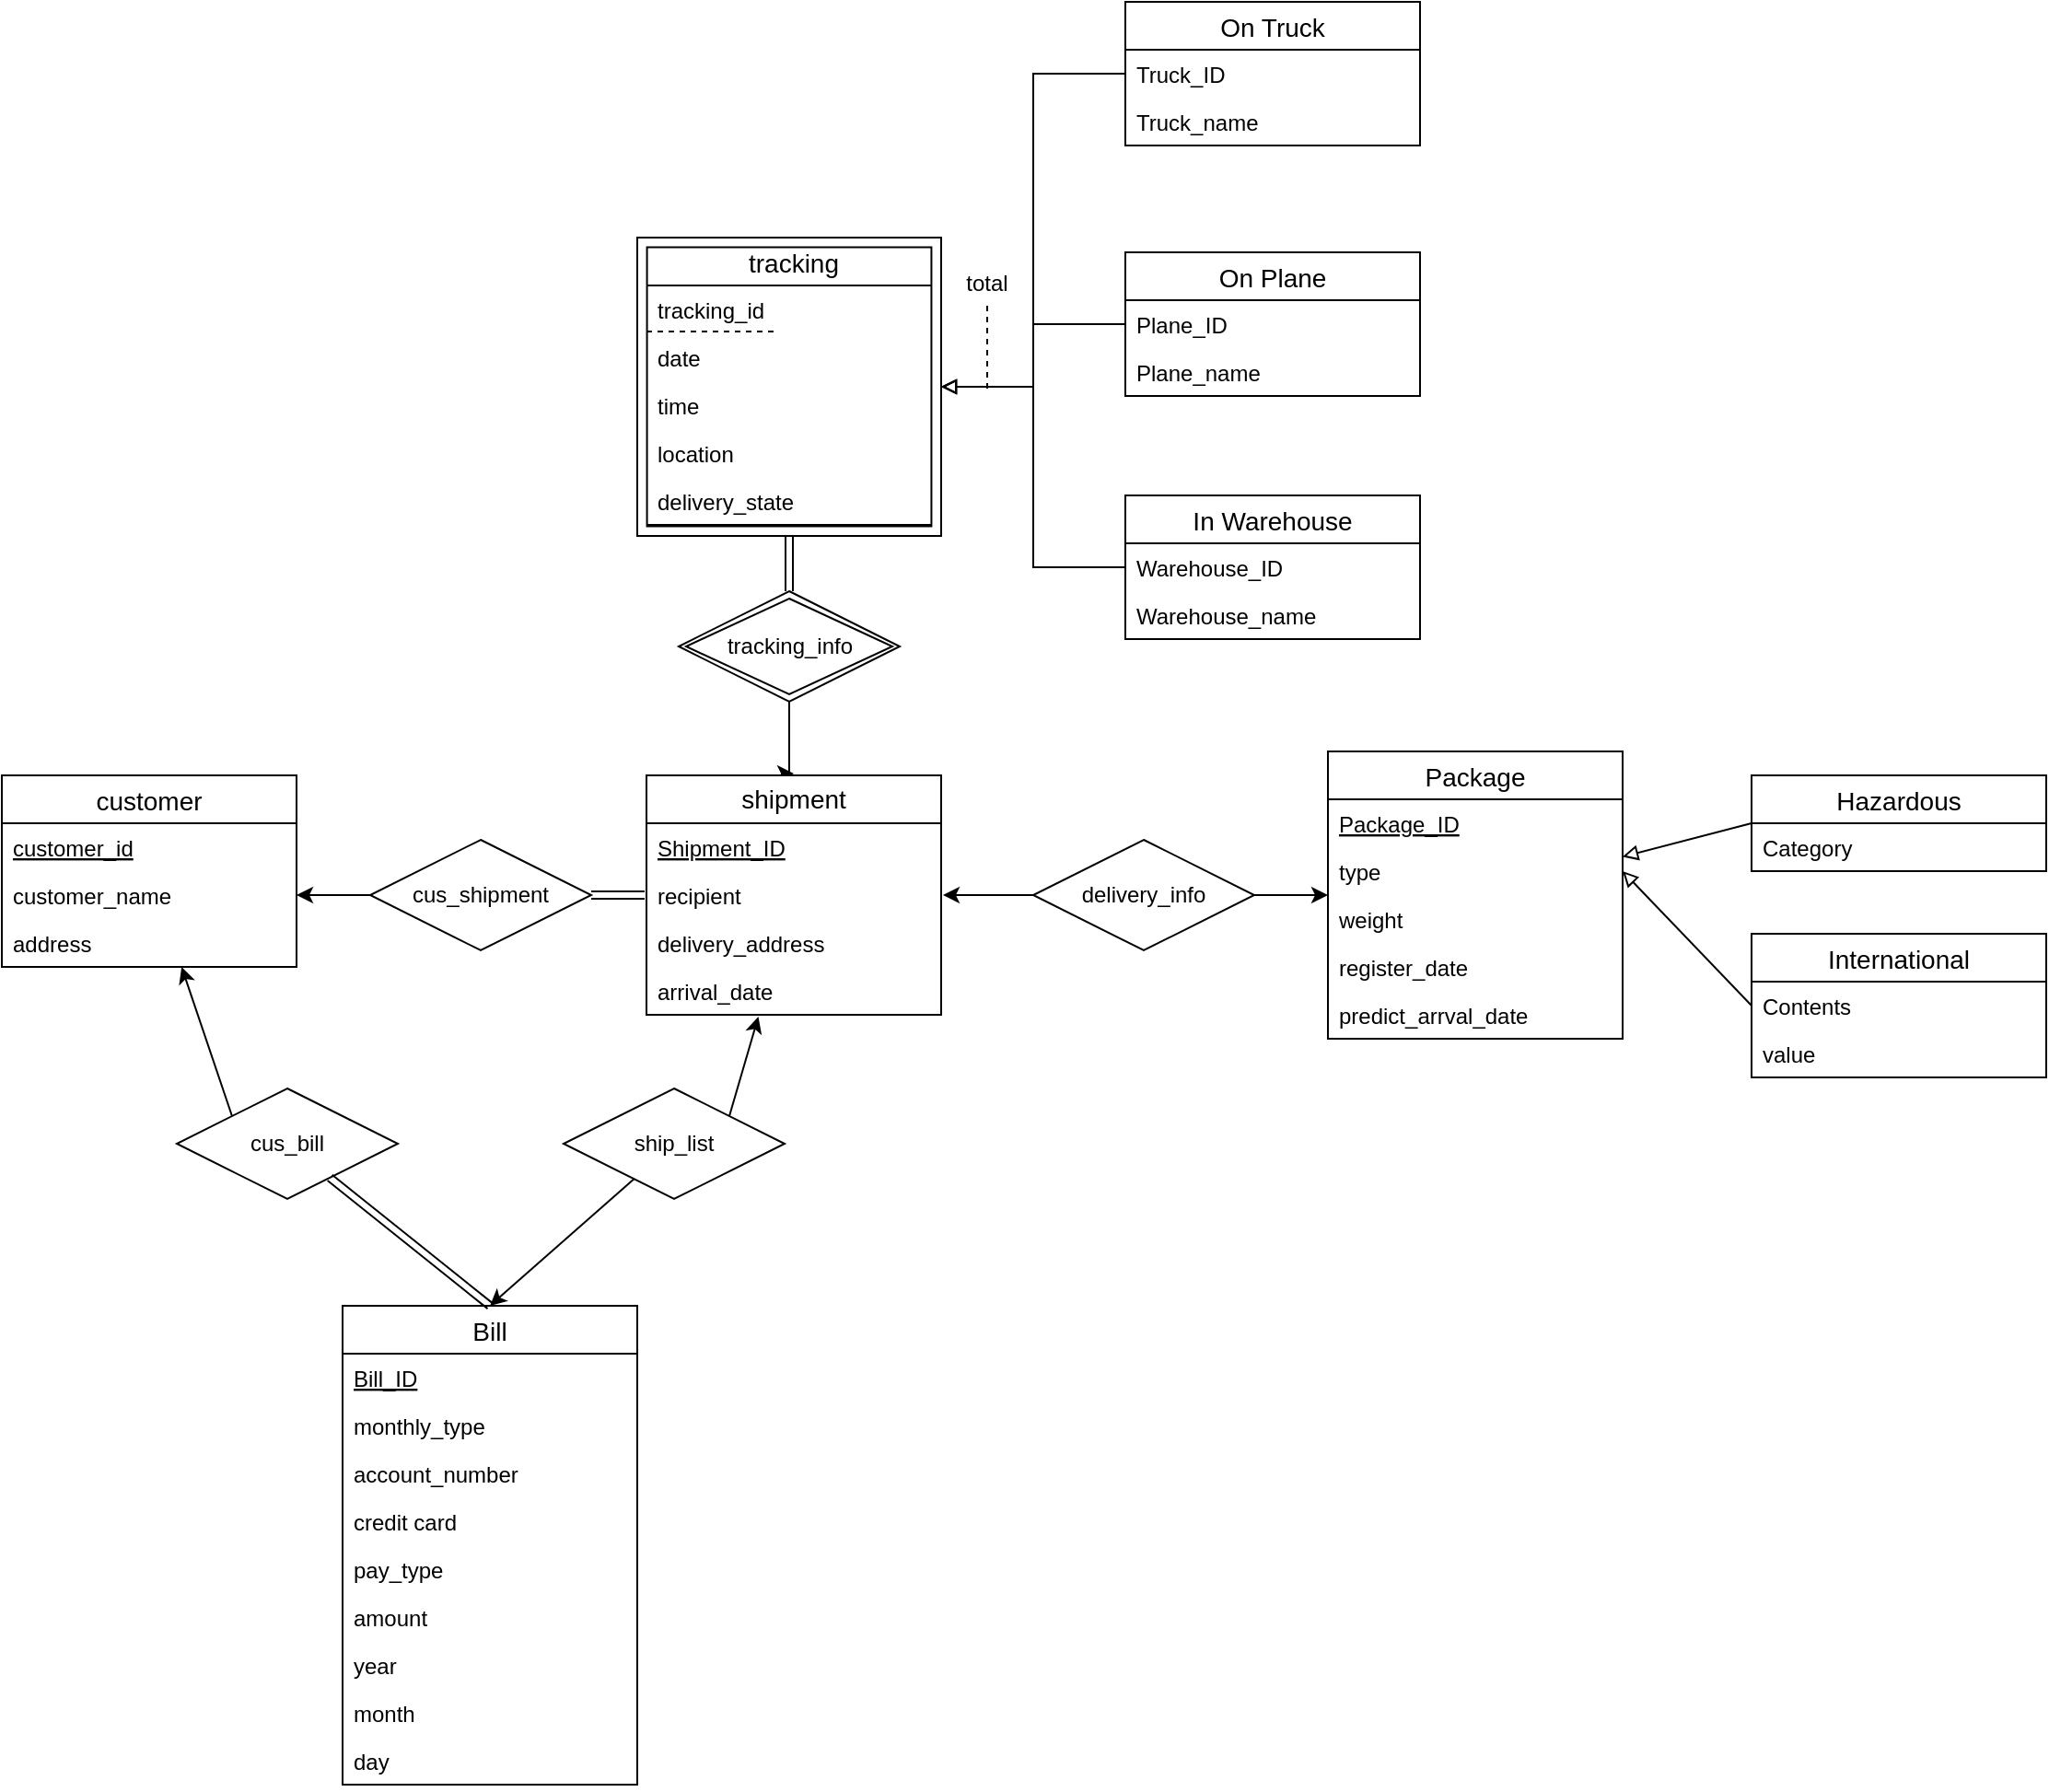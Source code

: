 <mxfile type="github" version="13.0.4"><diagram name="Page-1" id="C5RBs43oDa-KdzZeNtuy"><mxGraphModel grid="1" shadow="0" math="0" pageHeight="1169" pageWidth="827" pageScale="1" page="1" fold="1" arrows="1" connect="1" tooltips="1" guides="1" gridSize="10" dy="471" dx="652"><root><mxCell id="WIyWlLk6GJQsqaUBKTNV-0" /><mxCell id="WIyWlLk6GJQsqaUBKTNV-1" parent="WIyWlLk6GJQsqaUBKTNV-0" /><mxCell value="" id="2miNdw8FWn_FNLZ942G0-28" parent="WIyWlLk6GJQsqaUBKTNV-1" edge="1" target="2miNdw8FWn_FNLZ942G0-16" source="2miNdw8FWn_FNLZ942G0-27" style="rounded=0;orthogonalLoop=1;jettySize=auto;html=1;"><mxGeometry as="geometry" relative="1" /></mxCell><mxCell value="cus_shipment" id="2miNdw8FWn_FNLZ942G0-27" parent="WIyWlLk6GJQsqaUBKTNV-1" style="shape=rhombus;perimeter=rhombusPerimeter;whiteSpace=wrap;html=1;align=center;" vertex="1"><mxGeometry as="geometry" height="60" width="120" y="575" x="330" /></mxCell><mxCell value="" id="2miNdw8FWn_FNLZ942G0-48" parent="WIyWlLk6GJQsqaUBKTNV-1" edge="1" target="2miNdw8FWn_FNLZ942G0-31" source="2miNdw8FWn_FNLZ942G0-82" style="rounded=0;orthogonalLoop=1;jettySize=auto;html=1;endArrow=classic;endFill=1;exitX=1;exitY=0.5;exitDx=0;exitDy=0;"><mxGeometry as="geometry" relative="1"><mxPoint as="sourcePoint" y="605" x="810" /><mxPoint as="targetPoint" y="680" x="800" /></mxGeometry></mxCell><mxCell value="" id="2miNdw8FWn_FNLZ942G0-81" parent="WIyWlLk6GJQsqaUBKTNV-1" edge="1" target="2miNdw8FWn_FNLZ942G0-22" source="2miNdw8FWn_FNLZ942G0-82" style="rounded=0;orthogonalLoop=1;jettySize=auto;html=1;startArrow=none;startFill=0;endArrow=classic;endFill=1;exitX=0;exitY=0.5;exitDx=0;exitDy=0;"><mxGeometry as="geometry" relative="1"><mxPoint as="sourcePoint" y="605" x="690" /><mxPoint as="targetPoint" y="539" x="650" /></mxGeometry></mxCell><mxCell id="2miNdw8FWn_FNLZ942G0-76" parent="WIyWlLk6GJQsqaUBKTNV-1" edge="1" target="2miNdw8FWn_FNLZ942G0-83" source="2miNdw8FWn_FNLZ942G0-22" style="edgeStyle=orthogonalEdgeStyle;rounded=0;orthogonalLoop=1;jettySize=auto;html=1;exitX=0.5;exitY=0;exitDx=0;exitDy=0;startArrow=classic;startFill=1;endArrow=none;endFill=0;entryX=0.5;entryY=1;entryDx=0;entryDy=0;"><mxGeometry as="geometry" relative="1"><mxPoint as="targetPoint" y="230" x="560.235" /><mxPoint as="sourcePoint" y="322" x="560" /></mxGeometry></mxCell><mxCell id="2miNdw8FWn_FNLZ942G0-55" parent="WIyWlLk6GJQsqaUBKTNV-1" edge="1" target="2miNdw8FWn_FNLZ942G0-84" source="2miNdw8FWn_FNLZ942G0-56" style="edgeStyle=orthogonalEdgeStyle;rounded=0;jumpStyle=arc;orthogonalLoop=1;jettySize=auto;html=1;exitX=0;exitY=0.5;exitDx=0;exitDy=0;endArrow=block;endFill=0;entryX=1;entryY=0.5;entryDx=0;entryDy=0;entryPerimeter=0;"><mxGeometry as="geometry" relative="1"><mxPoint as="targetPoint" y="320" x="700" /></mxGeometry></mxCell><mxCell id="2miNdw8FWn_FNLZ942G0-61" parent="WIyWlLk6GJQsqaUBKTNV-1" edge="1" target="2miNdw8FWn_FNLZ942G0-84" source="2miNdw8FWn_FNLZ942G0-62" style="edgeStyle=orthogonalEdgeStyle;rounded=0;jumpStyle=arc;orthogonalLoop=1;jettySize=auto;html=1;exitX=0;exitY=0.5;exitDx=0;exitDy=0;endArrow=block;endFill=0;entryX=1;entryY=0.5;entryDx=0;entryDy=0;entryPerimeter=0;"><mxGeometry as="geometry" relative="1"><mxPoint as="targetPoint" y="380" x="680" /></mxGeometry></mxCell><mxCell id="2miNdw8FWn_FNLZ942G0-66" parent="WIyWlLk6GJQsqaUBKTNV-1" edge="1" target="2miNdw8FWn_FNLZ942G0-84" source="2miNdw8FWn_FNLZ942G0-67" style="edgeStyle=orthogonalEdgeStyle;rounded=0;jumpStyle=arc;orthogonalLoop=1;jettySize=auto;html=1;exitX=0;exitY=0.5;exitDx=0;exitDy=0;endArrow=block;endFill=0;entryX=1;entryY=0.5;entryDx=0;entryDy=0;entryPerimeter=0;"><mxGeometry as="geometry" relative="1"><mxPoint as="targetPoint" y="420" x="640" /></mxGeometry></mxCell><mxCell value="total" id="2miNdw8FWn_FNLZ942G0-70" parent="WIyWlLk6GJQsqaUBKTNV-1" style="text;html=1;strokeColor=none;fillColor=none;align=center;verticalAlign=middle;whiteSpace=wrap;rounded=0;glass=0;" vertex="1"><mxGeometry as="geometry" height="20" width="40" y="263" x="645" /></mxCell><mxCell value="" id="2miNdw8FWn_FNLZ942G0-71" parent="WIyWlLk6GJQsqaUBKTNV-1" edge="1" target="2miNdw8FWn_FNLZ942G0-70" style="endArrow=none;dashed=1;html=1;entryX=0.5;entryY=1;entryDx=0;entryDy=0;"><mxGeometry as="geometry" height="50" width="50" relative="1"><mxPoint as="sourcePoint" y="330" x="665" /><mxPoint as="targetPoint" y="200" x="630" /></mxGeometry></mxCell><mxCell value="delivery_info" id="2miNdw8FWn_FNLZ942G0-82" parent="WIyWlLk6GJQsqaUBKTNV-1" style="shape=rhombus;perimeter=rhombusPerimeter;whiteSpace=wrap;html=1;align=center;comic=0;strokeColor=#000000;gradientColor=none;" vertex="1"><mxGeometry as="geometry" height="60" width="120" y="575" x="690" /></mxCell><mxCell value="tracking_info" id="2miNdw8FWn_FNLZ942G0-83" parent="WIyWlLk6GJQsqaUBKTNV-1" style="shape=rhombus;double=1;perimeter=rhombusPerimeter;whiteSpace=wrap;html=1;align=center;comic=0;strokeColor=#000000;gradientColor=none;" vertex="1"><mxGeometry as="geometry" height="60" width="120" y="440" x="497.5" /></mxCell><mxCell value="" id="2miNdw8FWn_FNLZ942G0-86" parent="WIyWlLk6GJQsqaUBKTNV-1" edge="1" target="2miNdw8FWn_FNLZ942G0-22" source="2miNdw8FWn_FNLZ942G0-27" style="shape=link;html=1;startArrow=none;startFill=0;endArrow=classic;endFill=1;exitX=1;exitY=0.5;exitDx=0;exitDy=0;"><mxGeometry as="geometry" height="50" width="50" relative="1"><mxPoint as="sourcePoint" y="500" x="580" /><mxPoint as="targetPoint" y="450" x="630" /></mxGeometry></mxCell><mxCell id="2miNdw8FWn_FNLZ942G0-128" parent="WIyWlLk6GJQsqaUBKTNV-1" edge="1" target="2miNdw8FWn_FNLZ942G0-31" source="2miNdw8FWn_FNLZ942G0-121" style="edgeStyle=none;rounded=0;orthogonalLoop=1;jettySize=auto;html=1;exitX=0;exitY=0.5;exitDx=0;exitDy=0;startArrow=none;startFill=0;endArrow=block;endFill=0;"><mxGeometry as="geometry" relative="1" /></mxCell><mxCell id="2miNdw8FWn_FNLZ942G0-129" parent="WIyWlLk6GJQsqaUBKTNV-1" edge="1" target="2miNdw8FWn_FNLZ942G0-34" source="2miNdw8FWn_FNLZ942G0-126" style="edgeStyle=none;rounded=0;orthogonalLoop=1;jettySize=auto;html=1;exitX=0;exitY=0.5;exitDx=0;exitDy=0;entryX=1;entryY=0.5;entryDx=0;entryDy=0;startArrow=none;startFill=0;endArrow=block;endFill=0;"><mxGeometry as="geometry" relative="1" /></mxCell><mxCell value="" id="2miNdw8FWn_FNLZ942G0-132" parent="WIyWlLk6GJQsqaUBKTNV-1" edge="1" target="2miNdw8FWn_FNLZ942G0-83" source="2miNdw8FWn_FNLZ942G0-84" style="edgeStyle=none;rounded=0;orthogonalLoop=1;jettySize=auto;html=1;startArrow=none;startFill=0;endArrow=block;endFill=0;shape=link;"><mxGeometry as="geometry" relative="1" /></mxCell><mxCell value="On Truck" id="2miNdw8FWn_FNLZ942G0-56" parent="WIyWlLk6GJQsqaUBKTNV-1" style="swimlane;fontStyle=0;childLayout=stackLayout;horizontal=1;startSize=26;horizontalStack=0;resizeParent=1;resizeParentMax=0;resizeLast=0;collapsible=1;marginBottom=0;align=center;fontSize=14;rounded=0;glass=0;gradientColor=none;" vertex="1"><mxGeometry as="geometry" height="78" width="160" y="120" x="740" /></mxCell><mxCell value="Truck_ID" id="2miNdw8FWn_FNLZ942G0-57" parent="2miNdw8FWn_FNLZ942G0-56" style="text;strokeColor=none;fillColor=none;spacingLeft=4;spacingRight=4;overflow=hidden;rotatable=0;points=[[0,0.5],[1,0.5]];portConstraint=eastwest;fontSize=12;fontStyle=0" vertex="1"><mxGeometry as="geometry" height="26" width="160" y="26" /></mxCell><mxCell value="Truck_name" id="2miNdw8FWn_FNLZ942G0-119" parent="2miNdw8FWn_FNLZ942G0-56" style="text;strokeColor=none;fillColor=none;spacingLeft=4;spacingRight=4;overflow=hidden;rotatable=0;points=[[0,0.5],[1,0.5]];portConstraint=eastwest;fontSize=12;" vertex="1"><mxGeometry as="geometry" height="26" width="160" y="52" /></mxCell><mxCell value="In Warehouse" id="2miNdw8FWn_FNLZ942G0-67" parent="WIyWlLk6GJQsqaUBKTNV-1" style="swimlane;fontStyle=0;childLayout=stackLayout;horizontal=1;startSize=26;horizontalStack=0;resizeParent=1;resizeParentMax=0;resizeLast=0;collapsible=1;marginBottom=0;align=center;fontSize=14;rounded=0;glass=0;gradientColor=none;" vertex="1"><mxGeometry as="geometry" height="78" width="160" y="388" x="740" /></mxCell><mxCell value="Warehouse_ID" id="2miNdw8FWn_FNLZ942G0-68" parent="2miNdw8FWn_FNLZ942G0-67" style="text;strokeColor=none;fillColor=none;spacingLeft=4;spacingRight=4;overflow=hidden;rotatable=0;points=[[0,0.5],[1,0.5]];portConstraint=eastwest;fontSize=12;fontStyle=0" vertex="1"><mxGeometry as="geometry" height="26" width="160" y="26" /></mxCell><mxCell value="Warehouse_name&#xa;" id="2miNdw8FWn_FNLZ942G0-118" parent="2miNdw8FWn_FNLZ942G0-67" style="text;strokeColor=none;fillColor=none;spacingLeft=4;spacingRight=4;overflow=hidden;rotatable=0;points=[[0,0.5],[1,0.5]];portConstraint=eastwest;fontSize=12;" vertex="1"><mxGeometry as="geometry" height="26" width="160" y="52" /></mxCell><mxCell value="Hazardous" id="2miNdw8FWn_FNLZ942G0-121" parent="WIyWlLk6GJQsqaUBKTNV-1" style="swimlane;fontStyle=0;childLayout=stackLayout;horizontal=1;startSize=26;horizontalStack=0;resizeParent=1;resizeParentMax=0;resizeLast=0;collapsible=1;marginBottom=0;align=center;fontSize=14;comic=0;strokeColor=#000000;gradientColor=none;" vertex="1"><mxGeometry as="geometry" height="52" width="160" y="540" x="1080" /></mxCell><mxCell value="Category" id="2miNdw8FWn_FNLZ942G0-122" parent="2miNdw8FWn_FNLZ942G0-121" style="text;strokeColor=none;fillColor=none;spacingLeft=4;spacingRight=4;overflow=hidden;rotatable=0;points=[[0,0.5],[1,0.5]];portConstraint=eastwest;fontSize=12;" vertex="1"><mxGeometry as="geometry" height="26" width="160" y="26" /></mxCell><mxCell value="International" id="2miNdw8FWn_FNLZ942G0-126" parent="WIyWlLk6GJQsqaUBKTNV-1" style="swimlane;fontStyle=0;childLayout=stackLayout;horizontal=1;startSize=26;horizontalStack=0;resizeParent=1;resizeParentMax=0;resizeLast=0;collapsible=1;marginBottom=0;align=center;fontSize=14;comic=0;strokeColor=#000000;gradientColor=none;" vertex="1"><mxGeometry as="geometry" height="78" width="160" y="626" x="1080" /></mxCell><mxCell value="Contents" id="2miNdw8FWn_FNLZ942G0-127" parent="2miNdw8FWn_FNLZ942G0-126" style="text;strokeColor=none;fillColor=none;spacingLeft=4;spacingRight=4;overflow=hidden;rotatable=0;points=[[0,0.5],[1,0.5]];portConstraint=eastwest;fontSize=12;" vertex="1"><mxGeometry as="geometry" height="26" width="160" y="26" /></mxCell><mxCell value="value" id="2miNdw8FWn_FNLZ942G0-411" parent="2miNdw8FWn_FNLZ942G0-126" style="text;strokeColor=none;fillColor=none;spacingLeft=4;spacingRight=4;overflow=hidden;rotatable=0;points=[[0,0.5],[1,0.5]];portConstraint=eastwest;fontSize=12;" vertex="1"><mxGeometry as="geometry" height="26" width="160" y="52" /></mxCell><mxCell value="tracking" id="2miNdw8FWn_FNLZ942G0-58" parent="WIyWlLk6GJQsqaUBKTNV-1" style="swimlane;fontStyle=0;childLayout=stackLayout;horizontal=1;startSize=26;horizontalStack=0;resizeParent=1;resizeParentMax=0;resizeLast=0;collapsible=1;marginBottom=0;align=center;fontSize=14;gradientColor=none;" vertex="1"><mxGeometry as="geometry" height="156" width="160" y="248" x="480" /></mxCell><mxCell value="tracking_id" id="2miNdw8FWn_FNLZ942G0-130" parent="2miNdw8FWn_FNLZ942G0-58" style="text;strokeColor=none;fillColor=none;spacingLeft=4;spacingRight=4;overflow=hidden;rotatable=0;points=[[0,0.5],[1,0.5]];portConstraint=eastwest;fontSize=12;fontStyle=0;horizontal=1;" vertex="1"><mxGeometry as="geometry" height="26" width="160" y="26" /></mxCell><mxCell value="" id="2miNdw8FWn_FNLZ942G0-356" parent="2miNdw8FWn_FNLZ942G0-58" edge="1" style="endArrow=none;dashed=1;html=1;strokeColor=#000000;"><mxGeometry as="geometry" height="50" width="50" relative="1"><mxPoint as="sourcePoint" y="51" /><mxPoint as="targetPoint" y="51" x="70" /></mxGeometry></mxCell><mxCell value="date" id="2miNdw8FWn_FNLZ942G0-452" parent="2miNdw8FWn_FNLZ942G0-58" style="text;strokeColor=none;fillColor=none;spacingLeft=4;spacingRight=4;overflow=hidden;rotatable=0;points=[[0,0.5],[1,0.5]];portConstraint=eastwest;fontSize=12;" vertex="1"><mxGeometry as="geometry" height="26" width="160" y="52" /></mxCell><mxCell value="time" id="2miNdw8FWn_FNLZ942G0-59" parent="2miNdw8FWn_FNLZ942G0-58" style="text;strokeColor=none;fillColor=none;spacingLeft=4;spacingRight=4;overflow=hidden;rotatable=0;points=[[0,0.5],[1,0.5]];portConstraint=eastwest;fontSize=12;" vertex="1"><mxGeometry as="geometry" height="26" width="160" y="78" /></mxCell><mxCell value="location" id="2miNdw8FWn_FNLZ942G0-137" parent="2miNdw8FWn_FNLZ942G0-58" style="text;strokeColor=none;fillColor=none;spacingLeft=4;spacingRight=4;overflow=hidden;rotatable=0;points=[[0,0.5],[1,0.5]];portConstraint=eastwest;fontSize=12;" vertex="1"><mxGeometry as="geometry" height="26" width="160" y="104" /></mxCell><mxCell value="delivery_state" id="2miNdw8FWn_FNLZ942G0-60" parent="2miNdw8FWn_FNLZ942G0-58" style="text;strokeColor=none;fillColor=none;spacingLeft=4;spacingRight=4;overflow=hidden;rotatable=0;points=[[0,0.5],[1,0.5]];portConstraint=eastwest;fontSize=12;" vertex="1"><mxGeometry as="geometry" height="26" width="160" y="130" /></mxCell><mxCell value="On Plane" id="2miNdw8FWn_FNLZ942G0-62" parent="WIyWlLk6GJQsqaUBKTNV-1" style="swimlane;fontStyle=0;childLayout=stackLayout;horizontal=1;startSize=26;horizontalStack=0;resizeParent=1;resizeParentMax=0;resizeLast=0;collapsible=1;marginBottom=0;align=center;fontSize=14;rounded=0;glass=0;gradientColor=none;" vertex="1"><mxGeometry as="geometry" height="78" width="160" y="256" x="740" /></mxCell><mxCell value="Plane_ID" id="2miNdw8FWn_FNLZ942G0-63" parent="2miNdw8FWn_FNLZ942G0-62" style="text;strokeColor=none;fillColor=none;spacingLeft=4;spacingRight=4;overflow=hidden;rotatable=0;points=[[0,0.5],[1,0.5]];portConstraint=eastwest;fontSize=12;fontStyle=0" vertex="1"><mxGeometry as="geometry" height="26" width="160" y="26" /></mxCell><mxCell value="Plane_name" id="2miNdw8FWn_FNLZ942G0-120" parent="2miNdw8FWn_FNLZ942G0-62" style="text;strokeColor=none;fillColor=none;spacingLeft=4;spacingRight=4;overflow=hidden;rotatable=0;points=[[0,0.5],[1,0.5]];portConstraint=eastwest;fontSize=12;" vertex="1"><mxGeometry as="geometry" height="26" width="160" y="52" /></mxCell><mxCell value="customer" id="2miNdw8FWn_FNLZ942G0-14" parent="WIyWlLk6GJQsqaUBKTNV-1" style="swimlane;fontStyle=0;childLayout=stackLayout;horizontal=1;startSize=26;horizontalStack=0;resizeParent=1;resizeParentMax=0;resizeLast=0;collapsible=1;marginBottom=0;align=center;fontSize=14;" vertex="1"><mxGeometry as="geometry" height="104" width="160" y="540" x="130" /></mxCell><mxCell value="customer_id" id="2miNdw8FWn_FNLZ942G0-15" parent="2miNdw8FWn_FNLZ942G0-14" style="text;strokeColor=none;fillColor=none;spacingLeft=4;spacingRight=4;overflow=hidden;rotatable=0;points=[[0,0.5],[1,0.5]];portConstraint=eastwest;fontSize=12;fontStyle=4" vertex="1"><mxGeometry as="geometry" height="26" width="160" y="26" /></mxCell><mxCell value="customer_name" id="2miNdw8FWn_FNLZ942G0-16" parent="2miNdw8FWn_FNLZ942G0-14" style="text;strokeColor=none;fillColor=none;spacingLeft=4;spacingRight=4;overflow=hidden;rotatable=0;points=[[0,0.5],[1,0.5]];portConstraint=eastwest;fontSize=12;" vertex="1"><mxGeometry as="geometry" height="26" width="160" y="52" /></mxCell><mxCell value="address" id="2miNdw8FWn_FNLZ942G0-18" parent="2miNdw8FWn_FNLZ942G0-14" style="text;strokeColor=none;fillColor=none;spacingLeft=4;spacingRight=4;overflow=hidden;rotatable=0;points=[[0,0.5],[1,0.5]];portConstraint=eastwest;fontSize=12;" vertex="1"><mxGeometry as="geometry" height="26" width="160" y="78" /></mxCell><mxCell value="Bill" id="2miNdw8FWn_FNLZ942G0-430" parent="WIyWlLk6GJQsqaUBKTNV-1" style="swimlane;fontStyle=0;childLayout=stackLayout;horizontal=1;startSize=26;horizontalStack=0;resizeParent=1;resizeParentMax=0;resizeLast=0;collapsible=1;marginBottom=0;align=center;fontSize=14;comic=0;strokeColor=#000000;gradientColor=none;" vertex="1"><mxGeometry as="geometry" height="260" width="160" y="828" x="315" /></mxCell><mxCell value="Bill_ID" id="2miNdw8FWn_FNLZ942G0-431" parent="2miNdw8FWn_FNLZ942G0-430" style="text;strokeColor=none;fillColor=none;spacingLeft=4;spacingRight=4;overflow=hidden;rotatable=0;points=[[0,0.5],[1,0.5]];portConstraint=eastwest;fontSize=12;fontStyle=4" vertex="1"><mxGeometry as="geometry" height="26" width="160" y="26" /></mxCell><mxCell value="monthly_type" id="2miNdw8FWn_FNLZ942G0-439" parent="2miNdw8FWn_FNLZ942G0-430" style="text;strokeColor=none;fillColor=none;spacingLeft=4;spacingRight=4;overflow=hidden;rotatable=0;points=[[0,0.5],[1,0.5]];portConstraint=eastwest;fontSize=12;" vertex="1"><mxGeometry as="geometry" height="26" width="160" y="52" /></mxCell><mxCell value="account_number" id="2miNdw8FWn_FNLZ942G0-435" parent="2miNdw8FWn_FNLZ942G0-430" style="text;strokeColor=none;fillColor=none;spacingLeft=4;spacingRight=4;overflow=hidden;rotatable=0;points=[[0,0.5],[1,0.5]];portConstraint=eastwest;fontSize=12;" vertex="1"><mxGeometry as="geometry" height="26" width="160" y="78" /></mxCell><mxCell value="credit card" id="2miNdw8FWn_FNLZ942G0-436" parent="2miNdw8FWn_FNLZ942G0-430" style="text;strokeColor=none;fillColor=none;spacingLeft=4;spacingRight=4;overflow=hidden;rotatable=0;points=[[0,0.5],[1,0.5]];portConstraint=eastwest;fontSize=12;" vertex="1"><mxGeometry as="geometry" height="26" width="160" y="104" /></mxCell><mxCell value="pay_type" id="2miNdw8FWn_FNLZ942G0-438" parent="2miNdw8FWn_FNLZ942G0-430" style="text;strokeColor=none;fillColor=none;spacingLeft=4;spacingRight=4;overflow=hidden;rotatable=0;points=[[0,0.5],[1,0.5]];portConstraint=eastwest;fontSize=12;" vertex="1"><mxGeometry as="geometry" height="26" width="160" y="130" /></mxCell><mxCell value="amount" id="2miNdw8FWn_FNLZ942G0-437" parent="2miNdw8FWn_FNLZ942G0-430" style="text;strokeColor=none;fillColor=none;spacingLeft=4;spacingRight=4;overflow=hidden;rotatable=0;points=[[0,0.5],[1,0.5]];portConstraint=eastwest;fontSize=12;" vertex="1"><mxGeometry as="geometry" height="26" width="160" y="156" /></mxCell><mxCell value="year" id="2miNdw8FWn_FNLZ942G0-432" parent="2miNdw8FWn_FNLZ942G0-430" style="text;strokeColor=none;fillColor=none;spacingLeft=4;spacingRight=4;overflow=hidden;rotatable=0;points=[[0,0.5],[1,0.5]];portConstraint=eastwest;fontSize=12;" vertex="1"><mxGeometry as="geometry" height="26" width="160" y="182" /></mxCell><mxCell value="month" id="2miNdw8FWn_FNLZ942G0-433" parent="2miNdw8FWn_FNLZ942G0-430" style="text;strokeColor=none;fillColor=none;spacingLeft=4;spacingRight=4;overflow=hidden;rotatable=0;points=[[0,0.5],[1,0.5]];portConstraint=eastwest;fontSize=12;" vertex="1"><mxGeometry as="geometry" height="26" width="160" y="208" /></mxCell><mxCell value="day" id="2miNdw8FWn_FNLZ942G0-434" parent="2miNdw8FWn_FNLZ942G0-430" style="text;strokeColor=none;fillColor=none;spacingLeft=4;spacingRight=4;overflow=hidden;rotatable=0;points=[[0,0.5],[1,0.5]];portConstraint=eastwest;fontSize=12;" vertex="1"><mxGeometry as="geometry" height="26" width="160" y="234" /></mxCell><mxCell value="shipment" id="2miNdw8FWn_FNLZ942G0-22" parent="WIyWlLk6GJQsqaUBKTNV-1" style="swimlane;fontStyle=0;childLayout=stackLayout;horizontal=1;startSize=26;horizontalStack=0;resizeParent=1;resizeParentMax=0;resizeLast=0;collapsible=1;marginBottom=0;align=center;fontSize=14;strokeColor=#000000;perimeterSpacing=1;swimlaneFillColor=none;gradientColor=none;gradientDirection=north;comic=0;double=1;margin=3;double=1;whiteSpace=wrap;" vertex="1"><mxGeometry as="geometry" height="130" width="160" y="540" x="480" /></mxCell><mxCell value="Shipment_ID" id="2miNdw8FWn_FNLZ942G0-23" parent="2miNdw8FWn_FNLZ942G0-22" style="text;strokeColor=none;fillColor=none;spacingLeft=4;spacingRight=4;overflow=hidden;rotatable=0;points=[[0,0.5],[1,0.5]];portConstraint=eastwest;fontSize=12;fontStyle=4" vertex="1"><mxGeometry as="geometry" height="26" width="160" y="26" /></mxCell><mxCell value="recipient" id="2miNdw8FWn_FNLZ942G0-361" parent="2miNdw8FWn_FNLZ942G0-22" style="text;strokeColor=none;fillColor=none;spacingLeft=4;spacingRight=4;overflow=hidden;rotatable=0;points=[[0,0.5],[1,0.5]];portConstraint=eastwest;fontSize=12;fontStyle=0" vertex="1"><mxGeometry as="geometry" height="26" width="160" y="52" /></mxCell><mxCell value="delivery_address" id="2miNdw8FWn_FNLZ942G0-133" parent="2miNdw8FWn_FNLZ942G0-22" style="text;strokeColor=none;fillColor=none;spacingLeft=4;spacingRight=4;overflow=hidden;rotatable=0;points=[[0,0.5],[1,0.5]];portConstraint=eastwest;fontSize=12;comic=0;" vertex="1"><mxGeometry as="geometry" height="26" width="160" y="78" /></mxCell><mxCell value="arrival_date" id="2miNdw8FWn_FNLZ942G0-343" parent="2miNdw8FWn_FNLZ942G0-22" style="text;strokeColor=none;fillColor=none;spacingLeft=4;spacingRight=4;overflow=hidden;rotatable=0;points=[[0,0.5],[1,0.5]];portConstraint=eastwest;fontSize=12;comic=0;" vertex="1"><mxGeometry as="geometry" height="26" width="160" y="104" /></mxCell><mxCell value="Package" id="2miNdw8FWn_FNLZ942G0-31" parent="WIyWlLk6GJQsqaUBKTNV-1" style="swimlane;fontStyle=0;childLayout=stackLayout;horizontal=1;startSize=26;horizontalStack=0;resizeParent=1;resizeParentMax=0;resizeLast=0;collapsible=1;marginBottom=0;align=center;fontSize=14;" vertex="1"><mxGeometry as="geometry" height="156" width="160" y="527" x="850" /></mxCell><mxCell value="Package_ID" id="2miNdw8FWn_FNLZ942G0-32" parent="2miNdw8FWn_FNLZ942G0-31" style="text;strokeColor=none;fillColor=none;spacingLeft=4;spacingRight=4;overflow=hidden;rotatable=0;points=[[0,0.5],[1,0.5]];portConstraint=eastwest;fontSize=12;fontStyle=4" vertex="1"><mxGeometry as="geometry" height="26" width="160" y="26" /></mxCell><mxCell value="type&#xa;" id="2miNdw8FWn_FNLZ942G0-34" parent="2miNdw8FWn_FNLZ942G0-31" style="text;strokeColor=none;fillColor=none;spacingLeft=4;spacingRight=4;overflow=hidden;rotatable=0;points=[[0,0.5],[1,0.5]];portConstraint=eastwest;fontSize=12;" vertex="1"><mxGeometry as="geometry" height="26" width="160" y="52" /></mxCell><mxCell value="weight" id="2miNdw8FWn_FNLZ942G0-35" parent="2miNdw8FWn_FNLZ942G0-31" style="text;strokeColor=none;fillColor=none;spacingLeft=4;spacingRight=4;overflow=hidden;rotatable=0;points=[[0,0.5],[1,0.5]];portConstraint=eastwest;fontSize=12;" vertex="1"><mxGeometry as="geometry" height="26" width="160" y="78" /></mxCell><mxCell value="register_date" id="2miNdw8FWn_FNLZ942G0-354" parent="2miNdw8FWn_FNLZ942G0-31" style="text;strokeColor=none;fillColor=none;spacingLeft=4;spacingRight=4;overflow=hidden;rotatable=0;points=[[0,0.5],[1,0.5]];portConstraint=eastwest;fontSize=12;" vertex="1"><mxGeometry as="geometry" height="26" width="160" y="104" /></mxCell><mxCell value="predict_arrval_date" id="2miNdw8FWn_FNLZ942G0-36" parent="2miNdw8FWn_FNLZ942G0-31" style="text;strokeColor=none;fillColor=none;spacingLeft=4;spacingRight=4;overflow=hidden;rotatable=0;points=[[0,0.5],[1,0.5]];portConstraint=eastwest;fontSize=12;" vertex="1"><mxGeometry as="geometry" height="26" width="160" y="130" /></mxCell><mxCell value="" id="2miNdw8FWn_FNLZ942G0-84" parent="WIyWlLk6GJQsqaUBKTNV-1" style="verticalLabelPosition=bottom;verticalAlign=top;html=1;shape=mxgraph.basic.frame;dx=5.29;comic=0;strokeColor=#000000;gradientColor=none;" vertex="1"><mxGeometry as="geometry" height="162" width="165" y="248" x="475" /></mxCell><mxCell id="2miNdw8FWn_FNLZ942G0-451" parent="WIyWlLk6GJQsqaUBKTNV-1" edge="1" target="2miNdw8FWn_FNLZ942G0-14" source="2miNdw8FWn_FNLZ942G0-440" style="edgeStyle=none;rounded=0;orthogonalLoop=1;jettySize=auto;html=1;exitX=0;exitY=0;exitDx=0;exitDy=0;startArrow=none;startFill=0;endArrow=classic;endFill=1;strokeColor=#000000;"><mxGeometry as="geometry" relative="1" /></mxCell><mxCell value="cus_bill" id="2miNdw8FWn_FNLZ942G0-440" parent="WIyWlLk6GJQsqaUBKTNV-1" style="shape=rhombus;perimeter=rhombusPerimeter;whiteSpace=wrap;html=1;align=center;comic=0;strokeColor=#000000;gradientColor=none;" vertex="1"><mxGeometry as="geometry" height="60" width="120" y="710" x="225" /></mxCell><mxCell id="2miNdw8FWn_FNLZ942G0-450" parent="WIyWlLk6GJQsqaUBKTNV-1" edge="1" target="2miNdw8FWn_FNLZ942G0-22" source="2miNdw8FWn_FNLZ942G0-441" style="edgeStyle=none;rounded=0;orthogonalLoop=1;jettySize=auto;html=1;exitX=1;exitY=0;exitDx=0;exitDy=0;startArrow=none;startFill=0;endArrow=classic;endFill=1;strokeColor=#000000;"><mxGeometry as="geometry" relative="1" /></mxCell><mxCell value="ship_list" id="2miNdw8FWn_FNLZ942G0-441" parent="WIyWlLk6GJQsqaUBKTNV-1" style="shape=rhombus;perimeter=rhombusPerimeter;whiteSpace=wrap;html=1;align=center;comic=0;strokeColor=#000000;gradientColor=none;" vertex="1"><mxGeometry as="geometry" height="60" width="120" y="710" x="435" /></mxCell><mxCell id="2miNdw8FWn_FNLZ942G0-442" parent="WIyWlLk6GJQsqaUBKTNV-1" edge="1" target="2miNdw8FWn_FNLZ942G0-440" source="2miNdw8FWn_FNLZ942G0-430" style="edgeStyle=none;rounded=0;orthogonalLoop=1;jettySize=auto;html=1;exitX=0.5;exitY=0;exitDx=0;exitDy=0;startArrow=none;startFill=0;endArrow=classic;endFill=1;strokeColor=#000000;shape=link;"><mxGeometry as="geometry" relative="1" /></mxCell><mxCell id="2miNdw8FWn_FNLZ942G0-443" parent="WIyWlLk6GJQsqaUBKTNV-1" edge="1" target="2miNdw8FWn_FNLZ942G0-441" source="2miNdw8FWn_FNLZ942G0-430" style="edgeStyle=none;rounded=0;orthogonalLoop=1;jettySize=auto;html=1;exitX=0.5;exitY=0;exitDx=0;exitDy=0;startArrow=classic;startFill=1;endArrow=none;endFill=0;strokeColor=#000000;"><mxGeometry as="geometry" relative="1" /></mxCell></root></mxGraphModel></diagram></mxfile>